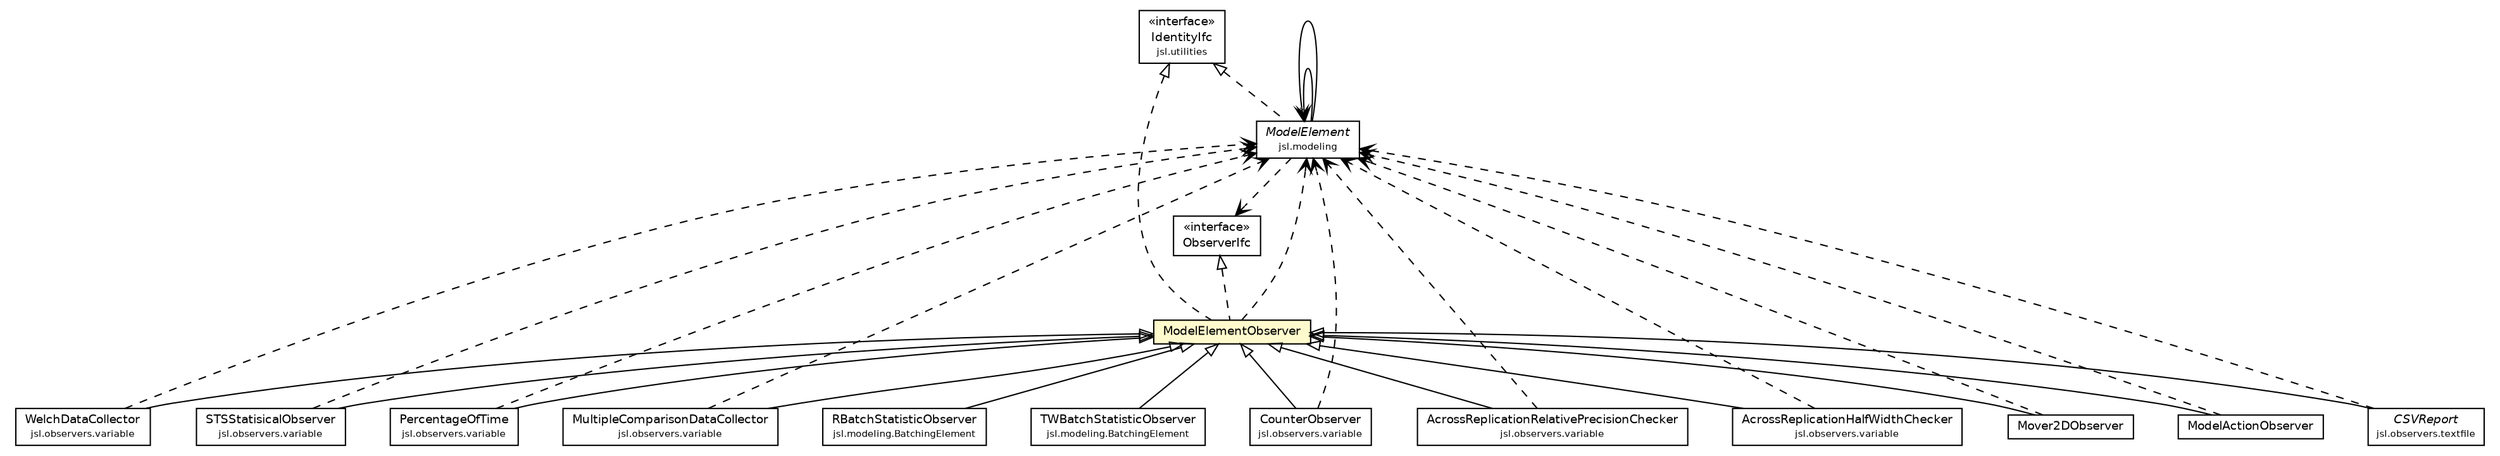 #!/usr/local/bin/dot
#
# Class diagram 
# Generated by UMLGraph version 5.4 (http://www.umlgraph.org/)
#

digraph G {
	edge [fontname="Helvetica",fontsize=10,labelfontname="Helvetica",labelfontsize=10];
	node [fontname="Helvetica",fontsize=10,shape=plaintext];
	nodesep=0.25;
	ranksep=0.5;
	// jsl.modeling.ModelElement
	c125147 [label=<<table title="jsl.modeling.ModelElement" border="0" cellborder="1" cellspacing="0" cellpadding="2" port="p" href="../modeling/ModelElement.html">
		<tr><td><table border="0" cellspacing="0" cellpadding="1">
<tr><td align="center" balign="center"><font face="Helvetica-Oblique"> ModelElement </font></td></tr>
<tr><td align="center" balign="center"><font point-size="7.0"> jsl.modeling </font></td></tr>
		</table></td></tr>
		</table>>, URL="../modeling/ModelElement.html", fontname="Helvetica", fontcolor="black", fontsize=9.0];
	// jsl.modeling.BatchingElement.TWBatchStatisticObserver
	c125166 [label=<<table title="jsl.modeling.BatchingElement.TWBatchStatisticObserver" border="0" cellborder="1" cellspacing="0" cellpadding="2" port="p" href="../modeling/BatchingElement.TWBatchStatisticObserver.html">
		<tr><td><table border="0" cellspacing="0" cellpadding="1">
<tr><td align="center" balign="center"> TWBatchStatisticObserver </td></tr>
<tr><td align="center" balign="center"><font point-size="7.0"> jsl.modeling.BatchingElement </font></td></tr>
		</table></td></tr>
		</table>>, URL="../modeling/BatchingElement.TWBatchStatisticObserver.html", fontname="Helvetica", fontcolor="black", fontsize=9.0];
	// jsl.modeling.BatchingElement.RBatchStatisticObserver
	c125167 [label=<<table title="jsl.modeling.BatchingElement.RBatchStatisticObserver" border="0" cellborder="1" cellspacing="0" cellpadding="2" port="p" href="../modeling/BatchingElement.RBatchStatisticObserver.html">
		<tr><td><table border="0" cellspacing="0" cellpadding="1">
<tr><td align="center" balign="center"> RBatchStatisticObserver </td></tr>
<tr><td align="center" balign="center"><font point-size="7.0"> jsl.modeling.BatchingElement </font></td></tr>
		</table></td></tr>
		</table>>, URL="../modeling/BatchingElement.RBatchStatisticObserver.html", fontname="Helvetica", fontcolor="black", fontsize=9.0];
	// jsl.observers.ObserverIfc
	c125417 [label=<<table title="jsl.observers.ObserverIfc" border="0" cellborder="1" cellspacing="0" cellpadding="2" port="p" href="./ObserverIfc.html">
		<tr><td><table border="0" cellspacing="0" cellpadding="1">
<tr><td align="center" balign="center"> &#171;interface&#187; </td></tr>
<tr><td align="center" balign="center"> ObserverIfc </td></tr>
		</table></td></tr>
		</table>>, URL="./ObserverIfc.html", fontname="Helvetica", fontcolor="black", fontsize=9.0];
	// jsl.observers.Mover2DObserver
	c125420 [label=<<table title="jsl.observers.Mover2DObserver" border="0" cellborder="1" cellspacing="0" cellpadding="2" port="p" href="./Mover2DObserver.html">
		<tr><td><table border="0" cellspacing="0" cellpadding="1">
<tr><td align="center" balign="center"> Mover2DObserver </td></tr>
		</table></td></tr>
		</table>>, URL="./Mover2DObserver.html", fontname="Helvetica", fontcolor="black", fontsize=9.0];
	// jsl.observers.ModelElementObserver
	c125421 [label=<<table title="jsl.observers.ModelElementObserver" border="0" cellborder="1" cellspacing="0" cellpadding="2" port="p" bgcolor="lemonChiffon" href="./ModelElementObserver.html">
		<tr><td><table border="0" cellspacing="0" cellpadding="1">
<tr><td align="center" balign="center"> ModelElementObserver </td></tr>
		</table></td></tr>
		</table>>, URL="./ModelElementObserver.html", fontname="Helvetica", fontcolor="black", fontsize=9.0];
	// jsl.observers.ModelActionObserver
	c125422 [label=<<table title="jsl.observers.ModelActionObserver" border="0" cellborder="1" cellspacing="0" cellpadding="2" port="p" href="./ModelActionObserver.html">
		<tr><td><table border="0" cellspacing="0" cellpadding="1">
<tr><td align="center" balign="center"> ModelActionObserver </td></tr>
		</table></td></tr>
		</table>>, URL="./ModelActionObserver.html", fontname="Helvetica", fontcolor="black", fontsize=9.0];
	// jsl.observers.textfile.CSVReport
	c125435 [label=<<table title="jsl.observers.textfile.CSVReport" border="0" cellborder="1" cellspacing="0" cellpadding="2" port="p" href="./textfile/CSVReport.html">
		<tr><td><table border="0" cellspacing="0" cellpadding="1">
<tr><td align="center" balign="center"><font face="Helvetica-Oblique"> CSVReport </font></td></tr>
<tr><td align="center" balign="center"><font point-size="7.0"> jsl.observers.textfile </font></td></tr>
		</table></td></tr>
		</table>>, URL="./textfile/CSVReport.html", fontname="Helvetica", fontcolor="black", fontsize=9.0];
	// jsl.observers.variable.WelchDataCollector
	c125438 [label=<<table title="jsl.observers.variable.WelchDataCollector" border="0" cellborder="1" cellspacing="0" cellpadding="2" port="p" href="./variable/WelchDataCollector.html">
		<tr><td><table border="0" cellspacing="0" cellpadding="1">
<tr><td align="center" balign="center"> WelchDataCollector </td></tr>
<tr><td align="center" balign="center"><font point-size="7.0"> jsl.observers.variable </font></td></tr>
		</table></td></tr>
		</table>>, URL="./variable/WelchDataCollector.html", fontname="Helvetica", fontcolor="black", fontsize=9.0];
	// jsl.observers.variable.STSStatisicalObserver
	c125440 [label=<<table title="jsl.observers.variable.STSStatisicalObserver" border="0" cellborder="1" cellspacing="0" cellpadding="2" port="p" href="./variable/STSStatisicalObserver.html">
		<tr><td><table border="0" cellspacing="0" cellpadding="1">
<tr><td align="center" balign="center"> STSStatisicalObserver </td></tr>
<tr><td align="center" balign="center"><font point-size="7.0"> jsl.observers.variable </font></td></tr>
		</table></td></tr>
		</table>>, URL="./variable/STSStatisicalObserver.html", fontname="Helvetica", fontcolor="black", fontsize=9.0];
	// jsl.observers.variable.PercentageOfTime
	c125441 [label=<<table title="jsl.observers.variable.PercentageOfTime" border="0" cellborder="1" cellspacing="0" cellpadding="2" port="p" href="./variable/PercentageOfTime.html">
		<tr><td><table border="0" cellspacing="0" cellpadding="1">
<tr><td align="center" balign="center"> PercentageOfTime </td></tr>
<tr><td align="center" balign="center"><font point-size="7.0"> jsl.observers.variable </font></td></tr>
		</table></td></tr>
		</table>>, URL="./variable/PercentageOfTime.html", fontname="Helvetica", fontcolor="black", fontsize=9.0];
	// jsl.observers.variable.MultipleComparisonDataCollector
	c125442 [label=<<table title="jsl.observers.variable.MultipleComparisonDataCollector" border="0" cellborder="1" cellspacing="0" cellpadding="2" port="p" href="./variable/MultipleComparisonDataCollector.html">
		<tr><td><table border="0" cellspacing="0" cellpadding="1">
<tr><td align="center" balign="center"> MultipleComparisonDataCollector </td></tr>
<tr><td align="center" balign="center"><font point-size="7.0"> jsl.observers.variable </font></td></tr>
		</table></td></tr>
		</table>>, URL="./variable/MultipleComparisonDataCollector.html", fontname="Helvetica", fontcolor="black", fontsize=9.0];
	// jsl.observers.variable.CounterObserver
	c125443 [label=<<table title="jsl.observers.variable.CounterObserver" border="0" cellborder="1" cellspacing="0" cellpadding="2" port="p" href="./variable/CounterObserver.html">
		<tr><td><table border="0" cellspacing="0" cellpadding="1">
<tr><td align="center" balign="center"> CounterObserver </td></tr>
<tr><td align="center" balign="center"><font point-size="7.0"> jsl.observers.variable </font></td></tr>
		</table></td></tr>
		</table>>, URL="./variable/CounterObserver.html", fontname="Helvetica", fontcolor="black", fontsize=9.0];
	// jsl.observers.variable.AcrossReplicationRelativePrecisionChecker
	c125444 [label=<<table title="jsl.observers.variable.AcrossReplicationRelativePrecisionChecker" border="0" cellborder="1" cellspacing="0" cellpadding="2" port="p" href="./variable/AcrossReplicationRelativePrecisionChecker.html">
		<tr><td><table border="0" cellspacing="0" cellpadding="1">
<tr><td align="center" balign="center"> AcrossReplicationRelativePrecisionChecker </td></tr>
<tr><td align="center" balign="center"><font point-size="7.0"> jsl.observers.variable </font></td></tr>
		</table></td></tr>
		</table>>, URL="./variable/AcrossReplicationRelativePrecisionChecker.html", fontname="Helvetica", fontcolor="black", fontsize=9.0];
	// jsl.observers.variable.AcrossReplicationHalfWidthChecker
	c125445 [label=<<table title="jsl.observers.variable.AcrossReplicationHalfWidthChecker" border="0" cellborder="1" cellspacing="0" cellpadding="2" port="p" href="./variable/AcrossReplicationHalfWidthChecker.html">
		<tr><td><table border="0" cellspacing="0" cellpadding="1">
<tr><td align="center" balign="center"> AcrossReplicationHalfWidthChecker </td></tr>
<tr><td align="center" balign="center"><font point-size="7.0"> jsl.observers.variable </font></td></tr>
		</table></td></tr>
		</table>>, URL="./variable/AcrossReplicationHalfWidthChecker.html", fontname="Helvetica", fontcolor="black", fontsize=9.0];
	// jsl.utilities.IdentityIfc
	c125452 [label=<<table title="jsl.utilities.IdentityIfc" border="0" cellborder="1" cellspacing="0" cellpadding="2" port="p" href="../utilities/IdentityIfc.html">
		<tr><td><table border="0" cellspacing="0" cellpadding="1">
<tr><td align="center" balign="center"> &#171;interface&#187; </td></tr>
<tr><td align="center" balign="center"> IdentityIfc </td></tr>
<tr><td align="center" balign="center"><font point-size="7.0"> jsl.utilities </font></td></tr>
		</table></td></tr>
		</table>>, URL="../utilities/IdentityIfc.html", fontname="Helvetica", fontcolor="black", fontsize=9.0];
	//jsl.modeling.ModelElement implements jsl.utilities.IdentityIfc
	c125452:p -> c125147:p [dir=back,arrowtail=empty,style=dashed];
	//jsl.modeling.BatchingElement.TWBatchStatisticObserver extends jsl.observers.ModelElementObserver
	c125421:p -> c125166:p [dir=back,arrowtail=empty];
	//jsl.modeling.BatchingElement.RBatchStatisticObserver extends jsl.observers.ModelElementObserver
	c125421:p -> c125167:p [dir=back,arrowtail=empty];
	//jsl.observers.Mover2DObserver extends jsl.observers.ModelElementObserver
	c125421:p -> c125420:p [dir=back,arrowtail=empty];
	//jsl.observers.ModelElementObserver implements jsl.observers.ObserverIfc
	c125417:p -> c125421:p [dir=back,arrowtail=empty,style=dashed];
	//jsl.observers.ModelElementObserver implements jsl.utilities.IdentityIfc
	c125452:p -> c125421:p [dir=back,arrowtail=empty,style=dashed];
	//jsl.observers.ModelActionObserver extends jsl.observers.ModelElementObserver
	c125421:p -> c125422:p [dir=back,arrowtail=empty];
	//jsl.observers.textfile.CSVReport extends jsl.observers.ModelElementObserver
	c125421:p -> c125435:p [dir=back,arrowtail=empty];
	//jsl.observers.variable.WelchDataCollector extends jsl.observers.ModelElementObserver
	c125421:p -> c125438:p [dir=back,arrowtail=empty];
	//jsl.observers.variable.STSStatisicalObserver extends jsl.observers.ModelElementObserver
	c125421:p -> c125440:p [dir=back,arrowtail=empty];
	//jsl.observers.variable.PercentageOfTime extends jsl.observers.ModelElementObserver
	c125421:p -> c125441:p [dir=back,arrowtail=empty];
	//jsl.observers.variable.MultipleComparisonDataCollector extends jsl.observers.ModelElementObserver
	c125421:p -> c125442:p [dir=back,arrowtail=empty];
	//jsl.observers.variable.CounterObserver extends jsl.observers.ModelElementObserver
	c125421:p -> c125443:p [dir=back,arrowtail=empty];
	//jsl.observers.variable.AcrossReplicationRelativePrecisionChecker extends jsl.observers.ModelElementObserver
	c125421:p -> c125444:p [dir=back,arrowtail=empty];
	//jsl.observers.variable.AcrossReplicationHalfWidthChecker extends jsl.observers.ModelElementObserver
	c125421:p -> c125445:p [dir=back,arrowtail=empty];
	// jsl.modeling.ModelElement NAVASSOC jsl.modeling.ModelElement
	c125147:p -> c125147:p [taillabel="", label="", headlabel="*", fontname="Helvetica", fontcolor="black", fontsize=10.0, color="black", arrowhead=open];
	// jsl.modeling.ModelElement NAVASSOC jsl.modeling.ModelElement
	c125147:p -> c125147:p [taillabel="", label="", headlabel="", fontname="Helvetica", fontcolor="black", fontsize=10.0, color="black", arrowhead=open];
	// jsl.modeling.ModelElement DEPEND jsl.observers.ObserverIfc
	c125147:p -> c125417:p [taillabel="", label="", headlabel="", fontname="Helvetica", fontcolor="black", fontsize=10.0, color="black", arrowhead=open, style=dashed];
	// jsl.observers.Mover2DObserver DEPEND jsl.modeling.ModelElement
	c125420:p -> c125147:p [taillabel="", label="", headlabel="", fontname="Helvetica", fontcolor="black", fontsize=10.0, color="black", arrowhead=open, style=dashed];
	// jsl.observers.ModelElementObserver DEPEND jsl.modeling.ModelElement
	c125421:p -> c125147:p [taillabel="", label="", headlabel="", fontname="Helvetica", fontcolor="black", fontsize=10.0, color="black", arrowhead=open, style=dashed];
	// jsl.observers.ModelActionObserver DEPEND jsl.modeling.ModelElement
	c125422:p -> c125147:p [taillabel="", label="", headlabel="", fontname="Helvetica", fontcolor="black", fontsize=10.0, color="black", arrowhead=open, style=dashed];
	// jsl.observers.textfile.CSVReport DEPEND jsl.modeling.ModelElement
	c125435:p -> c125147:p [taillabel="", label="", headlabel="", fontname="Helvetica", fontcolor="black", fontsize=10.0, color="black", arrowhead=open, style=dashed];
	// jsl.observers.variable.WelchDataCollector DEPEND jsl.modeling.ModelElement
	c125438:p -> c125147:p [taillabel="", label="", headlabel="", fontname="Helvetica", fontcolor="black", fontsize=10.0, color="black", arrowhead=open, style=dashed];
	// jsl.observers.variable.STSStatisicalObserver DEPEND jsl.modeling.ModelElement
	c125440:p -> c125147:p [taillabel="", label="", headlabel="", fontname="Helvetica", fontcolor="black", fontsize=10.0, color="black", arrowhead=open, style=dashed];
	// jsl.observers.variable.PercentageOfTime DEPEND jsl.modeling.ModelElement
	c125441:p -> c125147:p [taillabel="", label="", headlabel="", fontname="Helvetica", fontcolor="black", fontsize=10.0, color="black", arrowhead=open, style=dashed];
	// jsl.observers.variable.MultipleComparisonDataCollector DEPEND jsl.modeling.ModelElement
	c125442:p -> c125147:p [taillabel="", label="", headlabel="", fontname="Helvetica", fontcolor="black", fontsize=10.0, color="black", arrowhead=open, style=dashed];
	// jsl.observers.variable.CounterObserver DEPEND jsl.modeling.ModelElement
	c125443:p -> c125147:p [taillabel="", label="", headlabel="", fontname="Helvetica", fontcolor="black", fontsize=10.0, color="black", arrowhead=open, style=dashed];
	// jsl.observers.variable.AcrossReplicationRelativePrecisionChecker DEPEND jsl.modeling.ModelElement
	c125444:p -> c125147:p [taillabel="", label="", headlabel="", fontname="Helvetica", fontcolor="black", fontsize=10.0, color="black", arrowhead=open, style=dashed];
	// jsl.observers.variable.AcrossReplicationHalfWidthChecker DEPEND jsl.modeling.ModelElement
	c125445:p -> c125147:p [taillabel="", label="", headlabel="", fontname="Helvetica", fontcolor="black", fontsize=10.0, color="black", arrowhead=open, style=dashed];
}

